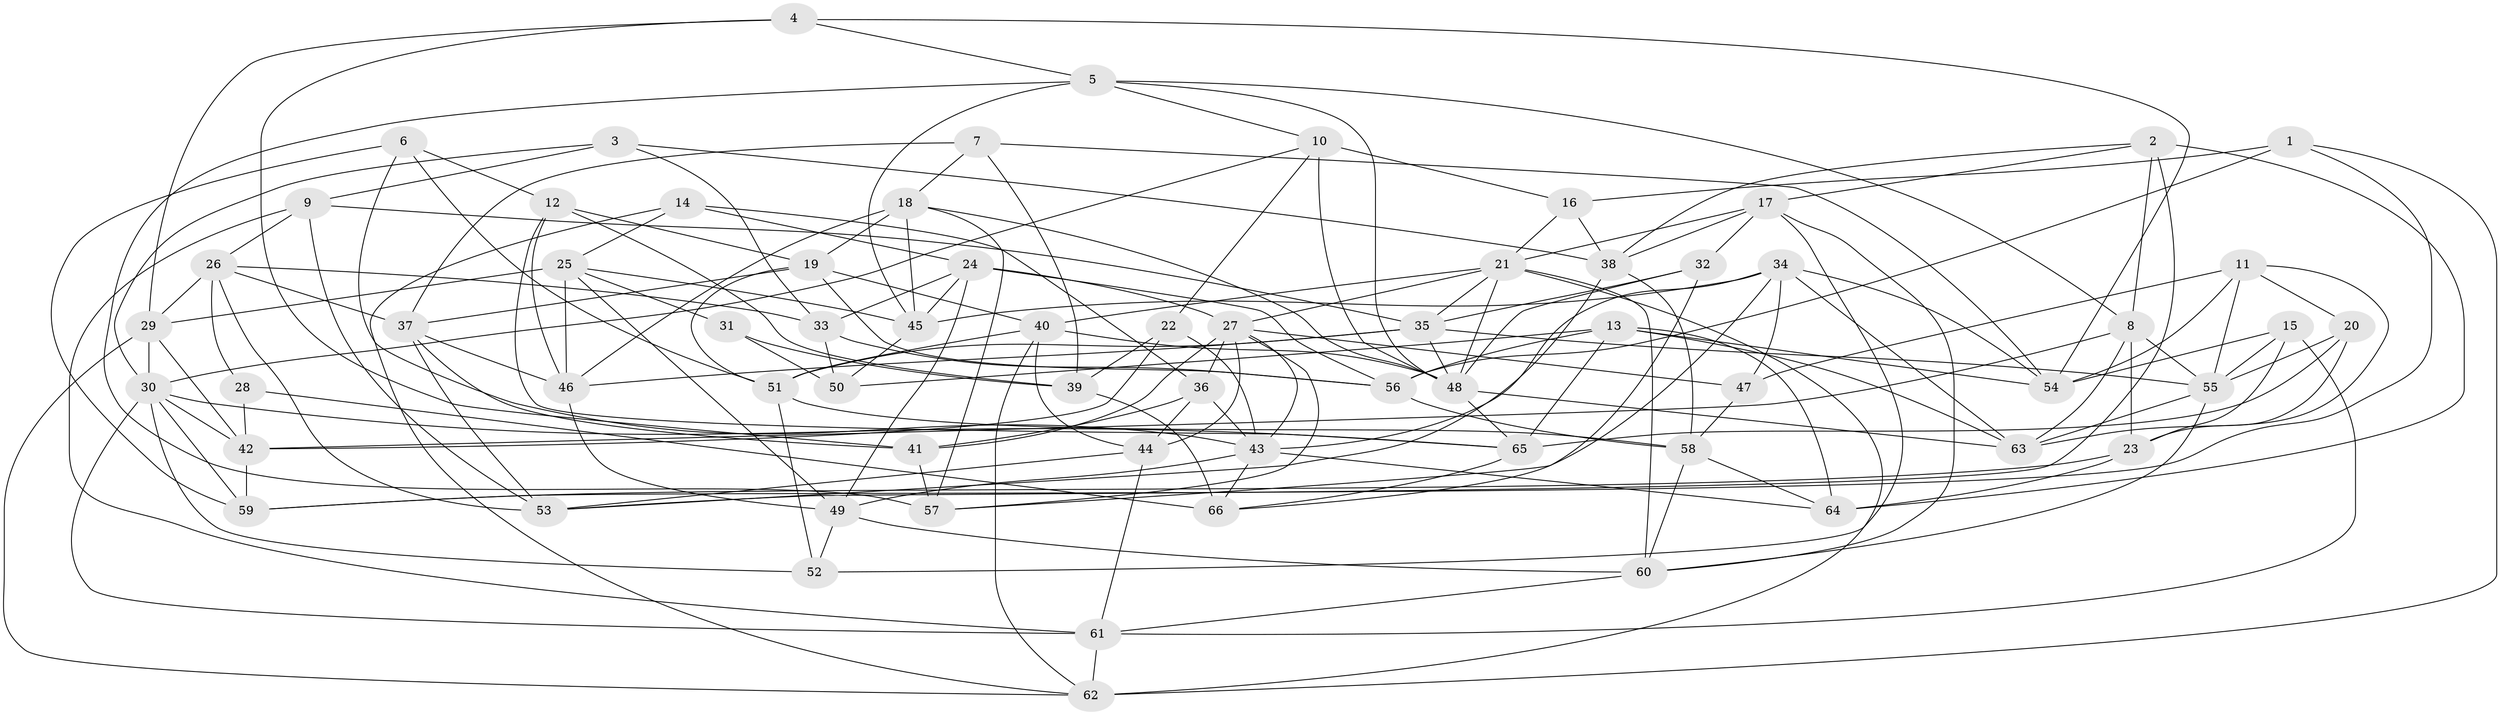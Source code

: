// original degree distribution, {4: 1.0}
// Generated by graph-tools (version 1.1) at 2025/02/03/09/25 03:02:57]
// undirected, 66 vertices, 180 edges
graph export_dot {
graph [start="1"]
  node [color=gray90,style=filled];
  1;
  2;
  3;
  4;
  5;
  6;
  7;
  8;
  9;
  10;
  11;
  12;
  13;
  14;
  15;
  16;
  17;
  18;
  19;
  20;
  21;
  22;
  23;
  24;
  25;
  26;
  27;
  28;
  29;
  30;
  31;
  32;
  33;
  34;
  35;
  36;
  37;
  38;
  39;
  40;
  41;
  42;
  43;
  44;
  45;
  46;
  47;
  48;
  49;
  50;
  51;
  52;
  53;
  54;
  55;
  56;
  57;
  58;
  59;
  60;
  61;
  62;
  63;
  64;
  65;
  66;
  1 -- 16 [weight=1.0];
  1 -- 56 [weight=3.0];
  1 -- 59 [weight=1.0];
  1 -- 62 [weight=1.0];
  2 -- 8 [weight=1.0];
  2 -- 17 [weight=1.0];
  2 -- 38 [weight=1.0];
  2 -- 53 [weight=1.0];
  2 -- 64 [weight=2.0];
  3 -- 9 [weight=1.0];
  3 -- 30 [weight=1.0];
  3 -- 33 [weight=1.0];
  3 -- 38 [weight=1.0];
  4 -- 5 [weight=1.0];
  4 -- 29 [weight=1.0];
  4 -- 41 [weight=1.0];
  4 -- 54 [weight=1.0];
  5 -- 8 [weight=1.0];
  5 -- 10 [weight=1.0];
  5 -- 45 [weight=1.0];
  5 -- 48 [weight=1.0];
  5 -- 57 [weight=1.0];
  6 -- 12 [weight=1.0];
  6 -- 43 [weight=1.0];
  6 -- 51 [weight=1.0];
  6 -- 59 [weight=1.0];
  7 -- 18 [weight=1.0];
  7 -- 37 [weight=1.0];
  7 -- 39 [weight=1.0];
  7 -- 54 [weight=1.0];
  8 -- 23 [weight=1.0];
  8 -- 42 [weight=1.0];
  8 -- 55 [weight=1.0];
  8 -- 63 [weight=1.0];
  9 -- 26 [weight=1.0];
  9 -- 35 [weight=2.0];
  9 -- 53 [weight=1.0];
  9 -- 61 [weight=1.0];
  10 -- 16 [weight=1.0];
  10 -- 22 [weight=1.0];
  10 -- 30 [weight=1.0];
  10 -- 48 [weight=2.0];
  11 -- 20 [weight=1.0];
  11 -- 47 [weight=1.0];
  11 -- 54 [weight=1.0];
  11 -- 55 [weight=2.0];
  11 -- 63 [weight=1.0];
  12 -- 19 [weight=1.0];
  12 -- 39 [weight=2.0];
  12 -- 46 [weight=1.0];
  12 -- 65 [weight=1.0];
  13 -- 50 [weight=1.0];
  13 -- 54 [weight=1.0];
  13 -- 56 [weight=1.0];
  13 -- 63 [weight=1.0];
  13 -- 64 [weight=1.0];
  13 -- 65 [weight=1.0];
  14 -- 24 [weight=1.0];
  14 -- 25 [weight=1.0];
  14 -- 36 [weight=1.0];
  14 -- 62 [weight=1.0];
  15 -- 23 [weight=1.0];
  15 -- 54 [weight=1.0];
  15 -- 55 [weight=1.0];
  15 -- 61 [weight=1.0];
  16 -- 21 [weight=1.0];
  16 -- 38 [weight=1.0];
  17 -- 21 [weight=1.0];
  17 -- 32 [weight=1.0];
  17 -- 38 [weight=1.0];
  17 -- 52 [weight=1.0];
  17 -- 60 [weight=1.0];
  18 -- 19 [weight=1.0];
  18 -- 45 [weight=1.0];
  18 -- 46 [weight=1.0];
  18 -- 48 [weight=1.0];
  18 -- 57 [weight=1.0];
  19 -- 37 [weight=1.0];
  19 -- 40 [weight=1.0];
  19 -- 51 [weight=1.0];
  19 -- 56 [weight=1.0];
  20 -- 23 [weight=1.0];
  20 -- 55 [weight=1.0];
  20 -- 65 [weight=1.0];
  21 -- 27 [weight=1.0];
  21 -- 35 [weight=1.0];
  21 -- 40 [weight=1.0];
  21 -- 48 [weight=1.0];
  21 -- 60 [weight=1.0];
  21 -- 62 [weight=1.0];
  22 -- 39 [weight=1.0];
  22 -- 42 [weight=1.0];
  22 -- 43 [weight=1.0];
  23 -- 59 [weight=2.0];
  23 -- 64 [weight=1.0];
  24 -- 27 [weight=1.0];
  24 -- 33 [weight=1.0];
  24 -- 45 [weight=1.0];
  24 -- 49 [weight=1.0];
  24 -- 56 [weight=1.0];
  25 -- 29 [weight=1.0];
  25 -- 31 [weight=1.0];
  25 -- 45 [weight=1.0];
  25 -- 46 [weight=1.0];
  25 -- 49 [weight=1.0];
  26 -- 28 [weight=1.0];
  26 -- 29 [weight=1.0];
  26 -- 33 [weight=1.0];
  26 -- 37 [weight=1.0];
  26 -- 53 [weight=1.0];
  27 -- 36 [weight=1.0];
  27 -- 41 [weight=1.0];
  27 -- 43 [weight=1.0];
  27 -- 44 [weight=1.0];
  27 -- 47 [weight=1.0];
  27 -- 57 [weight=1.0];
  28 -- 42 [weight=1.0];
  28 -- 66 [weight=2.0];
  29 -- 30 [weight=1.0];
  29 -- 42 [weight=1.0];
  29 -- 62 [weight=1.0];
  30 -- 42 [weight=1.0];
  30 -- 52 [weight=1.0];
  30 -- 59 [weight=1.0];
  30 -- 61 [weight=1.0];
  30 -- 65 [weight=1.0];
  31 -- 39 [weight=1.0];
  31 -- 50 [weight=2.0];
  32 -- 35 [weight=1.0];
  32 -- 48 [weight=1.0];
  32 -- 57 [weight=1.0];
  33 -- 50 [weight=2.0];
  33 -- 56 [weight=1.0];
  34 -- 43 [weight=1.0];
  34 -- 45 [weight=1.0];
  34 -- 47 [weight=1.0];
  34 -- 54 [weight=1.0];
  34 -- 63 [weight=1.0];
  34 -- 66 [weight=1.0];
  35 -- 46 [weight=1.0];
  35 -- 48 [weight=1.0];
  35 -- 51 [weight=1.0];
  35 -- 55 [weight=1.0];
  36 -- 41 [weight=1.0];
  36 -- 43 [weight=1.0];
  36 -- 44 [weight=2.0];
  37 -- 41 [weight=1.0];
  37 -- 46 [weight=1.0];
  37 -- 53 [weight=1.0];
  38 -- 53 [weight=1.0];
  38 -- 58 [weight=1.0];
  39 -- 66 [weight=1.0];
  40 -- 44 [weight=1.0];
  40 -- 48 [weight=1.0];
  40 -- 51 [weight=1.0];
  40 -- 62 [weight=1.0];
  41 -- 57 [weight=2.0];
  42 -- 59 [weight=1.0];
  43 -- 49 [weight=1.0];
  43 -- 64 [weight=1.0];
  43 -- 66 [weight=1.0];
  44 -- 53 [weight=1.0];
  44 -- 61 [weight=1.0];
  45 -- 50 [weight=1.0];
  46 -- 49 [weight=1.0];
  47 -- 58 [weight=1.0];
  48 -- 63 [weight=1.0];
  48 -- 65 [weight=1.0];
  49 -- 52 [weight=1.0];
  49 -- 60 [weight=1.0];
  51 -- 52 [weight=1.0];
  51 -- 58 [weight=1.0];
  55 -- 60 [weight=1.0];
  55 -- 63 [weight=1.0];
  56 -- 58 [weight=1.0];
  58 -- 60 [weight=1.0];
  58 -- 64 [weight=1.0];
  60 -- 61 [weight=1.0];
  61 -- 62 [weight=1.0];
  65 -- 66 [weight=1.0];
}
